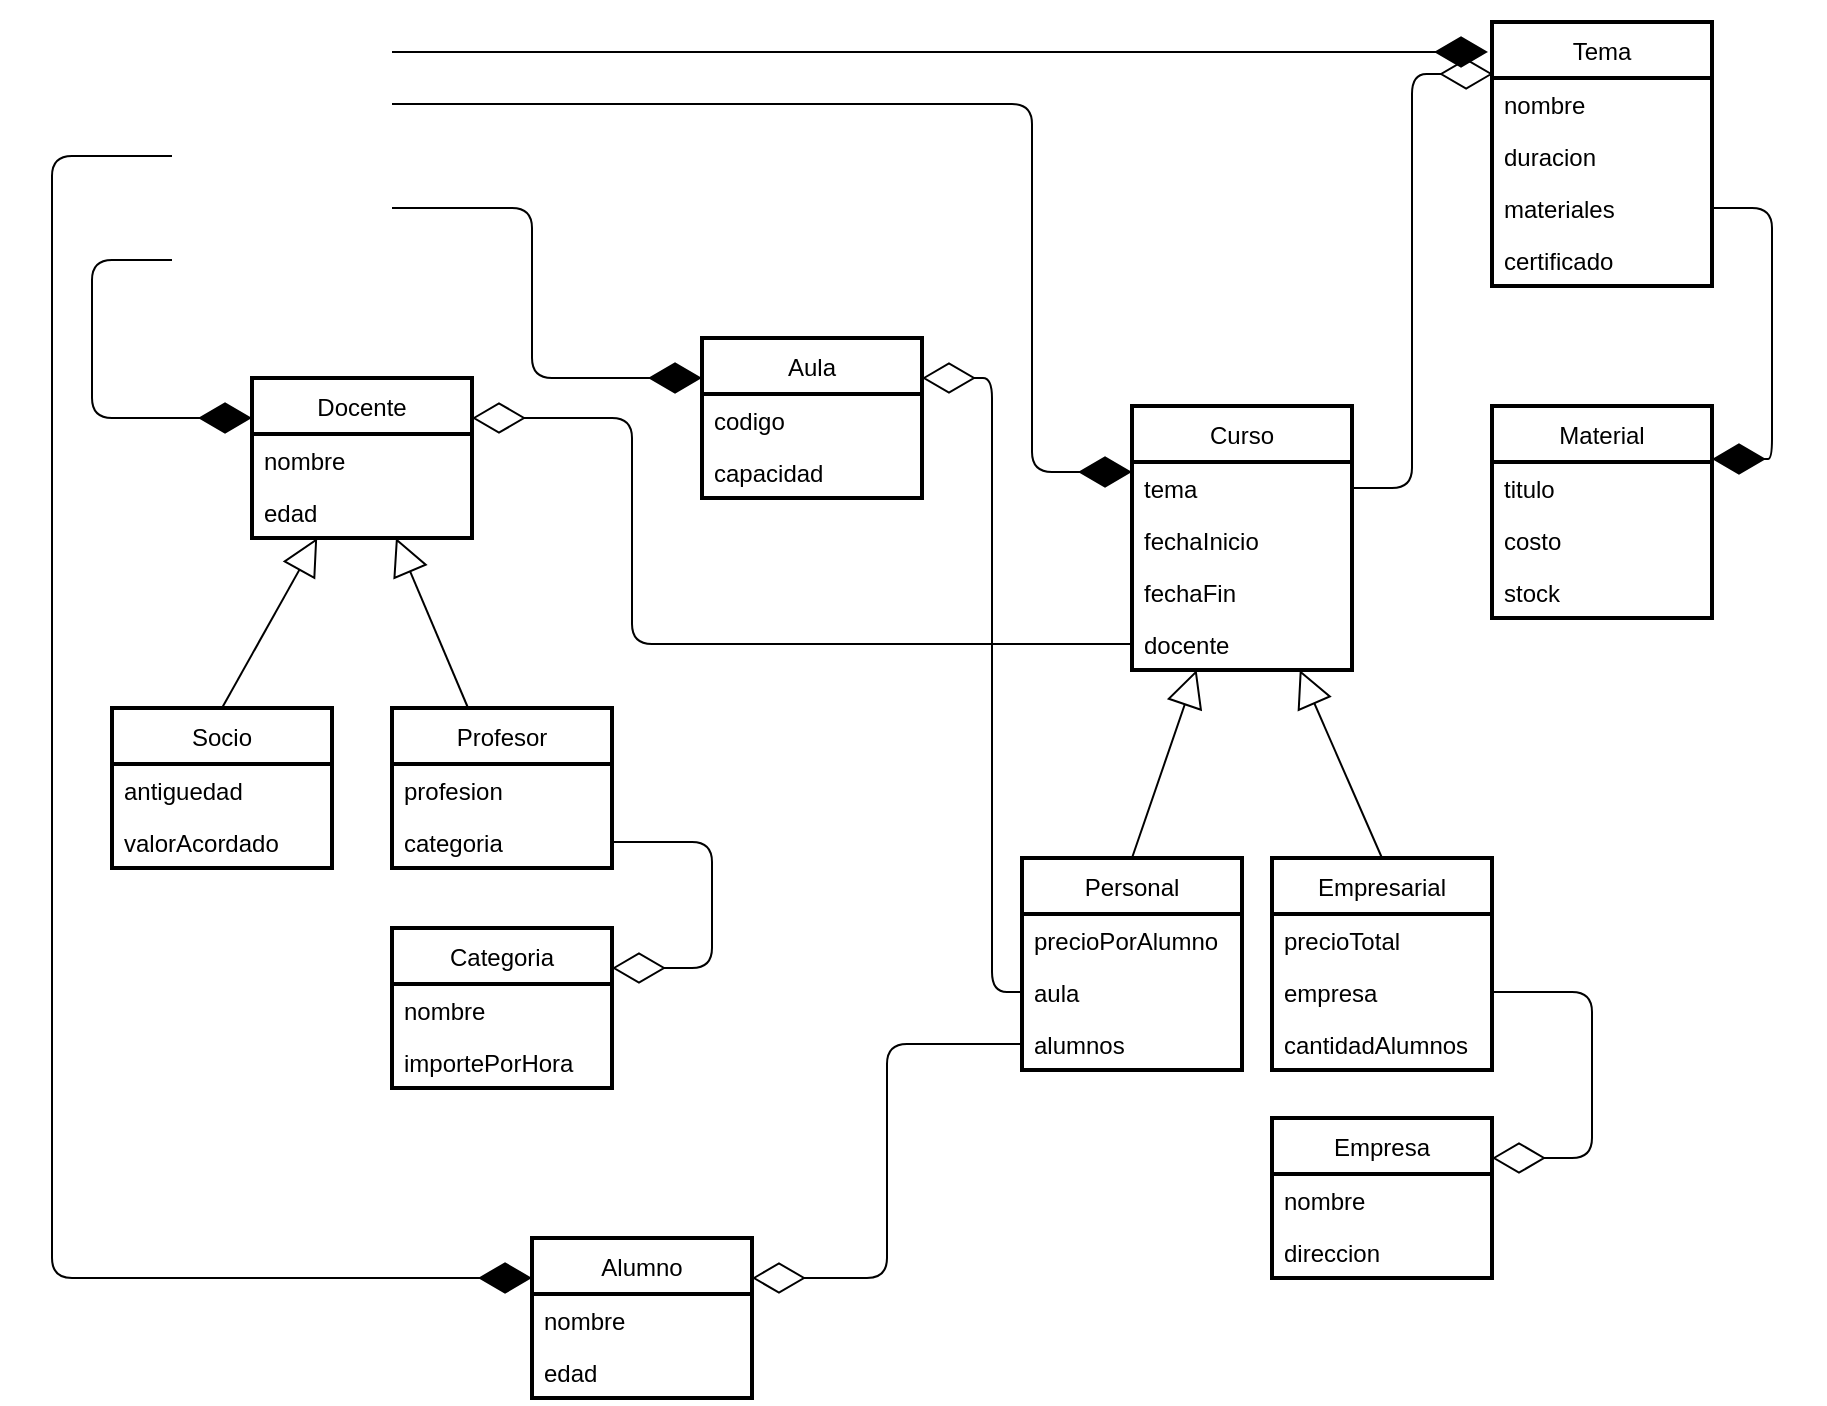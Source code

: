 <mxfile version="20.2.3" type="device"><diagram id="hC_DU1yzVMjFovWQBRr0" name="Page-1"><mxGraphModel dx="1813" dy="481" grid="1" gridSize="10" guides="1" tooltips="1" connect="1" arrows="1" fold="1" page="1" pageScale="1" pageWidth="850" pageHeight="1100" math="0" shadow="0"><root><mxCell id="0"/><mxCell id="1" parent="0"/><object label="Alumno" placeholders="1" nkjk="jñjlkjlkf" id="C35kZijV5DGJjK3NERpJ-11"><mxCell style="swimlane;fontStyle=0;childLayout=stackLayout;horizontal=1;startSize=28;horizontalStack=0;resizeParent=1;resizeParentMax=0;resizeLast=0;collapsible=1;marginBottom=0;swimlaneLine=1;gradientColor=none;strokeWidth=2;rounded=0;shadow=0;glass=0;comic=0;recursiveResize=1;autosize=1;" parent="1" vertex="1"><mxGeometry x="230" y="670" width="110" height="80" as="geometry"><mxRectangle x="50" y="40" width="70" height="26" as="alternateBounds"/></mxGeometry></mxCell></object><mxCell id="C35kZijV5DGJjK3NERpJ-12" value="nombre" style="text;strokeColor=none;fillColor=none;align=left;verticalAlign=top;spacingLeft=4;spacingRight=4;overflow=hidden;rotatable=0;points=[[0,0.5],[1,0.5]];portConstraint=eastwest;" parent="C35kZijV5DGJjK3NERpJ-11" vertex="1"><mxGeometry y="28" width="110" height="26" as="geometry"/></mxCell><mxCell id="C35kZijV5DGJjK3NERpJ-13" value="edad" style="text;strokeColor=none;fillColor=none;align=left;verticalAlign=top;spacingLeft=4;spacingRight=4;overflow=hidden;rotatable=0;points=[[0,0.5],[1,0.5]];portConstraint=eastwest;" parent="C35kZijV5DGJjK3NERpJ-11" vertex="1"><mxGeometry y="54" width="110" height="26" as="geometry"/></mxCell><object label="Socio" placeholders="1" nkjk="jñjlkjlkf" id="C35kZijV5DGJjK3NERpJ-19"><mxCell style="swimlane;fontStyle=0;childLayout=stackLayout;horizontal=1;startSize=28;horizontalStack=0;resizeParent=1;resizeParentMax=0;resizeLast=0;collapsible=1;marginBottom=0;swimlaneLine=1;gradientColor=none;strokeWidth=2;rounded=0;shadow=0;glass=0;comic=0;recursiveResize=1;autosize=1;" parent="1" vertex="1"><mxGeometry x="20" y="405" width="110" height="80" as="geometry"><mxRectangle x="50" y="40" width="70" height="26" as="alternateBounds"/></mxGeometry></mxCell></object><mxCell id="C35kZijV5DGJjK3NERpJ-20" value="antiguedad" style="text;strokeColor=none;fillColor=none;align=left;verticalAlign=top;spacingLeft=4;spacingRight=4;overflow=hidden;rotatable=0;points=[[0,0.5],[1,0.5]];portConstraint=eastwest;" parent="C35kZijV5DGJjK3NERpJ-19" vertex="1"><mxGeometry y="28" width="110" height="26" as="geometry"/></mxCell><mxCell id="C35kZijV5DGJjK3NERpJ-21" value="valorAcordado" style="text;strokeColor=none;fillColor=none;align=left;verticalAlign=top;spacingLeft=4;spacingRight=4;overflow=hidden;rotatable=0;points=[[0,0.5],[1,0.5]];portConstraint=eastwest;" parent="C35kZijV5DGJjK3NERpJ-19" vertex="1"><mxGeometry y="54" width="110" height="26" as="geometry"/></mxCell><object label="Docente" placeholders="1" nkjk="jñjlkjlkf" id="C35kZijV5DGJjK3NERpJ-25"><mxCell style="swimlane;fontStyle=0;childLayout=stackLayout;horizontal=1;startSize=28;horizontalStack=0;resizeParent=1;resizeParentMax=0;resizeLast=0;collapsible=1;marginBottom=0;swimlaneLine=1;gradientColor=none;strokeWidth=2;rounded=0;shadow=0;glass=0;comic=0;recursiveResize=1;autosize=1;" parent="1" vertex="1"><mxGeometry x="90" y="240" width="110" height="80" as="geometry"><mxRectangle x="50" y="40" width="70" height="26" as="alternateBounds"/></mxGeometry></mxCell></object><mxCell id="C35kZijV5DGJjK3NERpJ-26" value="nombre" style="text;strokeColor=none;fillColor=none;align=left;verticalAlign=top;spacingLeft=4;spacingRight=4;overflow=hidden;rotatable=0;points=[[0,0.5],[1,0.5]];portConstraint=eastwest;" parent="C35kZijV5DGJjK3NERpJ-25" vertex="1"><mxGeometry y="28" width="110" height="26" as="geometry"/></mxCell><mxCell id="C35kZijV5DGJjK3NERpJ-27" value="edad" style="text;strokeColor=none;fillColor=none;align=left;verticalAlign=top;spacingLeft=4;spacingRight=4;overflow=hidden;rotatable=0;points=[[0,0.5],[1,0.5]];portConstraint=eastwest;" parent="C35kZijV5DGJjK3NERpJ-25" vertex="1"><mxGeometry y="54" width="110" height="26" as="geometry"/></mxCell><object label="Profesor" placeholders="1" nkjk="jñjlkjlkf" id="C35kZijV5DGJjK3NERpJ-28"><mxCell style="swimlane;fontStyle=0;childLayout=stackLayout;horizontal=1;startSize=28;horizontalStack=0;resizeParent=1;resizeParentMax=0;resizeLast=0;collapsible=1;marginBottom=0;swimlaneLine=1;gradientColor=none;strokeWidth=2;rounded=0;shadow=0;glass=0;comic=0;recursiveResize=1;autosize=1;" parent="1" vertex="1"><mxGeometry x="160" y="405" width="110" height="80" as="geometry"><mxRectangle x="50" y="40" width="70" height="26" as="alternateBounds"/></mxGeometry></mxCell></object><mxCell id="C35kZijV5DGJjK3NERpJ-29" value="profesion" style="text;strokeColor=none;fillColor=none;align=left;verticalAlign=top;spacingLeft=4;spacingRight=4;overflow=hidden;rotatable=0;points=[[0,0.5],[1,0.5]];portConstraint=eastwest;" parent="C35kZijV5DGJjK3NERpJ-28" vertex="1"><mxGeometry y="28" width="110" height="26" as="geometry"/></mxCell><mxCell id="C35kZijV5DGJjK3NERpJ-30" value="categoria" style="text;strokeColor=none;fillColor=none;align=left;verticalAlign=top;spacingLeft=4;spacingRight=4;overflow=hidden;rotatable=0;points=[[0,0.5],[1,0.5]];portConstraint=eastwest;" parent="C35kZijV5DGJjK3NERpJ-28" vertex="1"><mxGeometry y="54" width="110" height="26" as="geometry"/></mxCell><mxCell id="C35kZijV5DGJjK3NERpJ-32" value="" style="endArrow=block;endSize=16;endFill=0;html=1;exitX=0.5;exitY=0;exitDx=0;exitDy=0;" parent="1" source="C35kZijV5DGJjK3NERpJ-19" target="C35kZijV5DGJjK3NERpJ-25" edge="1"><mxGeometry width="160" relative="1" as="geometry"><mxPoint x="75" y="480" as="sourcePoint"/><mxPoint x="235" y="480" as="targetPoint"/></mxGeometry></mxCell><mxCell id="C35kZijV5DGJjK3NERpJ-33" value="" style="endArrow=block;endSize=16;endFill=0;html=1;" parent="1" source="C35kZijV5DGJjK3NERpJ-28" target="C35kZijV5DGJjK3NERpJ-25" edge="1"><mxGeometry width="160" relative="1" as="geometry"><mxPoint x="85" y="370" as="sourcePoint"/><mxPoint x="120" y="330" as="targetPoint"/></mxGeometry></mxCell><object label="Categoria" placeholders="1" nkjk="jñjlkjlkf" id="C35kZijV5DGJjK3NERpJ-34"><mxCell style="swimlane;fontStyle=0;childLayout=stackLayout;horizontal=1;startSize=28;horizontalStack=0;resizeParent=1;resizeParentMax=0;resizeLast=0;collapsible=1;marginBottom=0;swimlaneLine=1;gradientColor=none;strokeWidth=2;rounded=0;shadow=0;glass=0;comic=0;recursiveResize=1;autosize=1;" parent="1" vertex="1"><mxGeometry x="160" y="515" width="110" height="80" as="geometry"><mxRectangle x="50" y="40" width="70" height="26" as="alternateBounds"/></mxGeometry></mxCell></object><mxCell id="C35kZijV5DGJjK3NERpJ-35" value="nombre" style="text;strokeColor=none;fillColor=none;align=left;verticalAlign=top;spacingLeft=4;spacingRight=4;overflow=hidden;rotatable=0;points=[[0,0.5],[1,0.5]];portConstraint=eastwest;" parent="C35kZijV5DGJjK3NERpJ-34" vertex="1"><mxGeometry y="28" width="110" height="26" as="geometry"/></mxCell><mxCell id="C35kZijV5DGJjK3NERpJ-36" value="importePorHora" style="text;strokeColor=none;fillColor=none;align=left;verticalAlign=top;spacingLeft=4;spacingRight=4;overflow=hidden;rotatable=0;points=[[0,0.5],[1,0.5]];portConstraint=eastwest;" parent="C35kZijV5DGJjK3NERpJ-34" vertex="1"><mxGeometry y="54" width="110" height="26" as="geometry"/></mxCell><mxCell id="C35kZijV5DGJjK3NERpJ-37" value="" style="endArrow=diamondThin;endFill=0;endSize=24;html=1;entryX=1;entryY=0.25;entryDx=0;entryDy=0;exitX=1;exitY=0.5;exitDx=0;exitDy=0;edgeStyle=orthogonalEdgeStyle;" parent="1" source="C35kZijV5DGJjK3NERpJ-30" target="C35kZijV5DGJjK3NERpJ-34" edge="1"><mxGeometry width="160" relative="1" as="geometry"><mxPoint x="20" y="535" as="sourcePoint"/><mxPoint x="180" y="535" as="targetPoint"/><Array as="points"><mxPoint x="320" y="472"/><mxPoint x="320" y="535"/></Array></mxGeometry></mxCell><mxCell id="C35kZijV5DGJjK3NERpJ-38" value="" style="endArrow=diamondThin;endFill=1;endSize=24;html=1;entryX=0;entryY=0.25;entryDx=0;entryDy=0;exitX=0;exitY=0.5;exitDx=0;exitDy=0;edgeStyle=orthogonalEdgeStyle;" parent="1" target="C35kZijV5DGJjK3NERpJ-25" edge="1"><mxGeometry width="160" relative="1" as="geometry"><mxPoint x="50" y="181" as="sourcePoint"/><mxPoint x="180" y="510" as="targetPoint"/><Array as="points"><mxPoint x="10" y="181"/><mxPoint x="10" y="260"/></Array></mxGeometry></mxCell><mxCell id="C35kZijV5DGJjK3NERpJ-39" value="" style="endArrow=diamondThin;endFill=1;endSize=24;html=1;entryX=0;entryY=0.25;entryDx=0;entryDy=0;exitX=0;exitY=0.5;exitDx=0;exitDy=0;edgeStyle=orthogonalEdgeStyle;" parent="1" target="C35kZijV5DGJjK3NERpJ-11" edge="1"><mxGeometry width="160" relative="1" as="geometry"><mxPoint x="50" y="129" as="sourcePoint"/><mxPoint x="100" y="270" as="targetPoint"/><Array as="points"><mxPoint x="-10" y="129"/><mxPoint x="-10" y="690"/></Array></mxGeometry></mxCell><object label="Material" placeholders="1" nkjk="jñjlkjlkf" id="C35kZijV5DGJjK3NERpJ-40"><mxCell style="swimlane;fontStyle=0;childLayout=stackLayout;horizontal=1;startSize=28;horizontalStack=0;resizeParent=1;resizeParentMax=0;resizeLast=0;collapsible=1;marginBottom=0;swimlaneLine=1;gradientColor=none;strokeWidth=2;rounded=0;shadow=0;glass=0;comic=0;recursiveResize=1;autosize=1;" parent="1" vertex="1"><mxGeometry x="710" y="254" width="110" height="106" as="geometry"><mxRectangle x="50" y="40" width="70" height="26" as="alternateBounds"/></mxGeometry></mxCell></object><mxCell id="C35kZijV5DGJjK3NERpJ-41" value="titulo" style="text;strokeColor=none;fillColor=none;align=left;verticalAlign=top;spacingLeft=4;spacingRight=4;overflow=hidden;rotatable=0;points=[[0,0.5],[1,0.5]];portConstraint=eastwest;" parent="C35kZijV5DGJjK3NERpJ-40" vertex="1"><mxGeometry y="28" width="110" height="26" as="geometry"/></mxCell><mxCell id="C35kZijV5DGJjK3NERpJ-42" value="costo" style="text;strokeColor=none;fillColor=none;align=left;verticalAlign=top;spacingLeft=4;spacingRight=4;overflow=hidden;rotatable=0;points=[[0,0.5],[1,0.5]];portConstraint=eastwest;" parent="C35kZijV5DGJjK3NERpJ-40" vertex="1"><mxGeometry y="54" width="110" height="26" as="geometry"/></mxCell><mxCell id="C35kZijV5DGJjK3NERpJ-43" value="stock" style="text;strokeColor=none;fillColor=none;align=left;verticalAlign=top;spacingLeft=4;spacingRight=4;overflow=hidden;rotatable=0;points=[[0,0.5],[1,0.5]];portConstraint=eastwest;" parent="C35kZijV5DGJjK3NERpJ-40" vertex="1"><mxGeometry y="80" width="110" height="26" as="geometry"/></mxCell><object label="Tema" placeholders="1" nkjk="jñjlkjlkf" id="C35kZijV5DGJjK3NERpJ-44"><mxCell style="swimlane;fontStyle=0;childLayout=stackLayout;horizontal=1;startSize=28;horizontalStack=0;resizeParent=1;resizeParentMax=0;resizeLast=0;collapsible=1;marginBottom=0;swimlaneLine=1;gradientColor=none;strokeWidth=2;rounded=0;shadow=0;glass=0;comic=0;recursiveResize=1;autosize=1;" parent="1" vertex="1"><mxGeometry x="710" y="62" width="110" height="132" as="geometry"><mxRectangle x="50" y="40" width="70" height="26" as="alternateBounds"/></mxGeometry></mxCell></object><mxCell id="C35kZijV5DGJjK3NERpJ-45" value="nombre" style="text;strokeColor=none;fillColor=none;align=left;verticalAlign=top;spacingLeft=4;spacingRight=4;overflow=hidden;rotatable=0;points=[[0,0.5],[1,0.5]];portConstraint=eastwest;" parent="C35kZijV5DGJjK3NERpJ-44" vertex="1"><mxGeometry y="28" width="110" height="26" as="geometry"/></mxCell><mxCell id="C35kZijV5DGJjK3NERpJ-46" value="duracion" style="text;strokeColor=none;fillColor=none;align=left;verticalAlign=top;spacingLeft=4;spacingRight=4;overflow=hidden;rotatable=0;points=[[0,0.5],[1,0.5]];portConstraint=eastwest;" parent="C35kZijV5DGJjK3NERpJ-44" vertex="1"><mxGeometry y="54" width="110" height="26" as="geometry"/></mxCell><mxCell id="C35kZijV5DGJjK3NERpJ-48" value="materiales" style="text;strokeColor=none;fillColor=none;align=left;verticalAlign=top;spacingLeft=4;spacingRight=4;overflow=hidden;rotatable=0;points=[[0,0.5],[1,0.5]];portConstraint=eastwest;" parent="C35kZijV5DGJjK3NERpJ-44" vertex="1"><mxGeometry y="80" width="110" height="26" as="geometry"/></mxCell><mxCell id="C35kZijV5DGJjK3NERpJ-47" value="certificado" style="text;strokeColor=none;fillColor=none;align=left;verticalAlign=top;spacingLeft=4;spacingRight=4;overflow=hidden;rotatable=0;points=[[0,0.5],[1,0.5]];portConstraint=eastwest;" parent="C35kZijV5DGJjK3NERpJ-44" vertex="1"><mxGeometry y="106" width="110" height="26" as="geometry"/></mxCell><mxCell id="C35kZijV5DGJjK3NERpJ-49" value="" style="endArrow=diamondThin;endFill=1;endSize=24;html=1;exitX=1;exitY=0.5;exitDx=0;exitDy=0;entryX=1;entryY=0.25;entryDx=0;entryDy=0;edgeStyle=orthogonalEdgeStyle;" parent="1" source="C35kZijV5DGJjK3NERpJ-48" target="C35kZijV5DGJjK3NERpJ-40" edge="1"><mxGeometry width="160" relative="1" as="geometry"><mxPoint x="-10" y="510" as="sourcePoint"/><mxPoint x="150" y="510" as="targetPoint"/><Array as="points"><mxPoint x="850" y="155"/><mxPoint x="850" y="281"/></Array></mxGeometry></mxCell><object label="Curso" placeholders="1" nkjk="jñjlkjlkf" id="C35kZijV5DGJjK3NERpJ-50"><mxCell style="swimlane;fontStyle=0;childLayout=stackLayout;horizontal=1;startSize=28;horizontalStack=0;resizeParent=1;resizeParentMax=0;resizeLast=0;collapsible=1;marginBottom=0;swimlaneLine=1;gradientColor=none;strokeWidth=2;rounded=0;shadow=0;glass=0;comic=0;recursiveResize=1;autosize=1;" parent="1" vertex="1"><mxGeometry x="530" y="254" width="110" height="132" as="geometry"><mxRectangle x="50" y="40" width="70" height="26" as="alternateBounds"/></mxGeometry></mxCell></object><mxCell id="C35kZijV5DGJjK3NERpJ-51" value="tema" style="text;strokeColor=none;fillColor=none;align=left;verticalAlign=top;spacingLeft=4;spacingRight=4;overflow=hidden;rotatable=0;points=[[0,0.5],[1,0.5]];portConstraint=eastwest;" parent="C35kZijV5DGJjK3NERpJ-50" vertex="1"><mxGeometry y="28" width="110" height="26" as="geometry"/></mxCell><mxCell id="C35kZijV5DGJjK3NERpJ-52" value="fechaInicio" style="text;strokeColor=none;fillColor=none;align=left;verticalAlign=top;spacingLeft=4;spacingRight=4;overflow=hidden;rotatable=0;points=[[0,0.5],[1,0.5]];portConstraint=eastwest;" parent="C35kZijV5DGJjK3NERpJ-50" vertex="1"><mxGeometry y="54" width="110" height="26" as="geometry"/></mxCell><mxCell id="C35kZijV5DGJjK3NERpJ-53" value="fechaFin" style="text;strokeColor=none;fillColor=none;align=left;verticalAlign=top;spacingLeft=4;spacingRight=4;overflow=hidden;rotatable=0;points=[[0,0.5],[1,0.5]];portConstraint=eastwest;" parent="C35kZijV5DGJjK3NERpJ-50" vertex="1"><mxGeometry y="80" width="110" height="26" as="geometry"/></mxCell><mxCell id="C35kZijV5DGJjK3NERpJ-54" value="docente" style="text;strokeColor=none;fillColor=none;align=left;verticalAlign=top;spacingLeft=4;spacingRight=4;overflow=hidden;rotatable=0;points=[[0,0.5],[1,0.5]];portConstraint=eastwest;" parent="C35kZijV5DGJjK3NERpJ-50" vertex="1"><mxGeometry y="106" width="110" height="26" as="geometry"/></mxCell><mxCell id="C35kZijV5DGJjK3NERpJ-55" value="" style="endArrow=block;endSize=16;endFill=0;html=1;exitX=0.5;exitY=0;exitDx=0;exitDy=0;" parent="1" source="C35kZijV5DGJjK3NERpJ-56" target="C35kZijV5DGJjK3NERpJ-50" edge="1"><mxGeometry width="160" relative="1" as="geometry"><mxPoint x="-10" y="570" as="sourcePoint"/><mxPoint x="150" y="570" as="targetPoint"/></mxGeometry></mxCell><object label="Empresarial" placeholders="1" nkjk="jñjlkjlkf" id="C35kZijV5DGJjK3NERpJ-56"><mxCell style="swimlane;fontStyle=0;childLayout=stackLayout;horizontal=1;startSize=28;horizontalStack=0;resizeParent=1;resizeParentMax=0;resizeLast=0;collapsible=1;marginBottom=0;swimlaneLine=1;gradientColor=none;strokeWidth=2;rounded=0;shadow=0;glass=0;comic=0;recursiveResize=1;autosize=1;" parent="1" vertex="1"><mxGeometry x="600" y="480" width="110" height="106" as="geometry"><mxRectangle x="50" y="40" width="70" height="26" as="alternateBounds"/></mxGeometry></mxCell></object><mxCell id="C35kZijV5DGJjK3NERpJ-57" value="precioTotal" style="text;strokeColor=none;fillColor=none;align=left;verticalAlign=top;spacingLeft=4;spacingRight=4;overflow=hidden;rotatable=0;points=[[0,0.5],[1,0.5]];portConstraint=eastwest;" parent="C35kZijV5DGJjK3NERpJ-56" vertex="1"><mxGeometry y="28" width="110" height="26" as="geometry"/></mxCell><mxCell id="C35kZijV5DGJjK3NERpJ-58" value="empresa" style="text;strokeColor=none;fillColor=none;align=left;verticalAlign=top;spacingLeft=4;spacingRight=4;overflow=hidden;rotatable=0;points=[[0,0.5],[1,0.5]];portConstraint=eastwest;" parent="C35kZijV5DGJjK3NERpJ-56" vertex="1"><mxGeometry y="54" width="110" height="26" as="geometry"/></mxCell><mxCell id="C35kZijV5DGJjK3NERpJ-59" value="cantidadAlumnos" style="text;strokeColor=none;fillColor=none;align=left;verticalAlign=top;spacingLeft=4;spacingRight=4;overflow=hidden;rotatable=0;points=[[0,0.5],[1,0.5]];portConstraint=eastwest;" parent="C35kZijV5DGJjK3NERpJ-56" vertex="1"><mxGeometry y="80" width="110" height="26" as="geometry"/></mxCell><object label="Empresa" placeholders="1" nkjk="jñjlkjlkf" id="C35kZijV5DGJjK3NERpJ-61"><mxCell style="swimlane;fontStyle=0;childLayout=stackLayout;horizontal=1;startSize=28;horizontalStack=0;resizeParent=1;resizeParentMax=0;resizeLast=0;collapsible=1;marginBottom=0;swimlaneLine=1;gradientColor=none;strokeWidth=2;rounded=0;shadow=0;glass=0;comic=0;recursiveResize=1;autosize=1;" parent="1" vertex="1"><mxGeometry x="600" y="610" width="110" height="80" as="geometry"><mxRectangle x="50" y="40" width="70" height="26" as="alternateBounds"/></mxGeometry></mxCell></object><mxCell id="C35kZijV5DGJjK3NERpJ-62" value="nombre" style="text;strokeColor=none;fillColor=none;align=left;verticalAlign=top;spacingLeft=4;spacingRight=4;overflow=hidden;rotatable=0;points=[[0,0.5],[1,0.5]];portConstraint=eastwest;" parent="C35kZijV5DGJjK3NERpJ-61" vertex="1"><mxGeometry y="28" width="110" height="26" as="geometry"/></mxCell><mxCell id="C35kZijV5DGJjK3NERpJ-63" value="direccion" style="text;strokeColor=none;fillColor=none;align=left;verticalAlign=top;spacingLeft=4;spacingRight=4;overflow=hidden;rotatable=0;points=[[0,0.5],[1,0.5]];portConstraint=eastwest;" parent="C35kZijV5DGJjK3NERpJ-61" vertex="1"><mxGeometry y="54" width="110" height="26" as="geometry"/></mxCell><object label="Personal" placeholders="1" nkjk="jñjlkjlkf" id="C35kZijV5DGJjK3NERpJ-66"><mxCell style="swimlane;fontStyle=0;childLayout=stackLayout;horizontal=1;startSize=28;horizontalStack=0;resizeParent=1;resizeParentMax=0;resizeLast=0;collapsible=1;marginBottom=0;swimlaneLine=1;gradientColor=none;strokeWidth=2;rounded=0;shadow=0;glass=0;comic=0;recursiveResize=1;autosize=1;" parent="1" vertex="1"><mxGeometry x="475" y="480" width="110" height="106" as="geometry"><mxRectangle x="50" y="40" width="70" height="26" as="alternateBounds"/></mxGeometry></mxCell></object><mxCell id="C35kZijV5DGJjK3NERpJ-67" value="precioPorAlumno" style="text;strokeColor=none;fillColor=none;align=left;verticalAlign=top;spacingLeft=4;spacingRight=4;overflow=hidden;rotatable=0;points=[[0,0.5],[1,0.5]];portConstraint=eastwest;" parent="C35kZijV5DGJjK3NERpJ-66" vertex="1"><mxGeometry y="28" width="110" height="26" as="geometry"/></mxCell><mxCell id="C35kZijV5DGJjK3NERpJ-68" value="aula" style="text;strokeColor=none;fillColor=none;align=left;verticalAlign=top;spacingLeft=4;spacingRight=4;overflow=hidden;rotatable=0;points=[[0,0.5],[1,0.5]];portConstraint=eastwest;" parent="C35kZijV5DGJjK3NERpJ-66" vertex="1"><mxGeometry y="54" width="110" height="26" as="geometry"/></mxCell><mxCell id="C35kZijV5DGJjK3NERpJ-69" value="alumnos" style="text;strokeColor=none;fillColor=none;align=left;verticalAlign=top;spacingLeft=4;spacingRight=4;overflow=hidden;rotatable=0;points=[[0,0.5],[1,0.5]];portConstraint=eastwest;" parent="C35kZijV5DGJjK3NERpJ-66" vertex="1"><mxGeometry y="80" width="110" height="26" as="geometry"/></mxCell><mxCell id="C35kZijV5DGJjK3NERpJ-70" value="" style="endArrow=block;endSize=16;endFill=0;html=1;exitX=0.5;exitY=0;exitDx=0;exitDy=0;" parent="1" source="C35kZijV5DGJjK3NERpJ-66" target="C35kZijV5DGJjK3NERpJ-50" edge="1"><mxGeometry width="160" relative="1" as="geometry"><mxPoint x="-10" y="660" as="sourcePoint"/><mxPoint x="150" y="660" as="targetPoint"/></mxGeometry></mxCell><mxCell id="C35kZijV5DGJjK3NERpJ-71" value="" style="endArrow=diamondThin;endFill=0;endSize=24;html=1;exitX=1;exitY=0.5;exitDx=0;exitDy=0;edgeStyle=orthogonalEdgeStyle;" parent="1" source="C35kZijV5DGJjK3NERpJ-58" edge="1"><mxGeometry width="160" relative="1" as="geometry"><mxPoint x="-10" y="660" as="sourcePoint"/><mxPoint x="710" y="630" as="targetPoint"/><Array as="points"><mxPoint x="760" y="547"/><mxPoint x="760" y="630"/></Array></mxGeometry></mxCell><object label="Aula" placeholders="1" nkjk="jñjlkjlkf" id="C35kZijV5DGJjK3NERpJ-72"><mxCell style="swimlane;fontStyle=0;childLayout=stackLayout;horizontal=1;startSize=28;horizontalStack=0;resizeParent=1;resizeParentMax=0;resizeLast=0;collapsible=1;marginBottom=0;swimlaneLine=1;gradientColor=none;strokeWidth=2;rounded=0;shadow=0;glass=0;comic=0;recursiveResize=1;autosize=1;" parent="1" vertex="1"><mxGeometry x="315" y="220" width="110" height="80" as="geometry"><mxRectangle x="50" y="40" width="70" height="26" as="alternateBounds"/></mxGeometry></mxCell></object><mxCell id="C35kZijV5DGJjK3NERpJ-73" value="codigo" style="text;strokeColor=none;fillColor=none;align=left;verticalAlign=top;spacingLeft=4;spacingRight=4;overflow=hidden;rotatable=0;points=[[0,0.5],[1,0.5]];portConstraint=eastwest;" parent="C35kZijV5DGJjK3NERpJ-72" vertex="1"><mxGeometry y="28" width="110" height="26" as="geometry"/></mxCell><mxCell id="C35kZijV5DGJjK3NERpJ-74" value="capacidad" style="text;strokeColor=none;fillColor=none;align=left;verticalAlign=top;spacingLeft=4;spacingRight=4;overflow=hidden;rotatable=0;points=[[0,0.5],[1,0.5]];portConstraint=eastwest;" parent="C35kZijV5DGJjK3NERpJ-72" vertex="1"><mxGeometry y="54" width="110" height="26" as="geometry"/></mxCell><mxCell id="C35kZijV5DGJjK3NERpJ-75" value="" style="endArrow=diamondThin;endFill=1;endSize=24;html=1;exitX=1;exitY=0.5;exitDx=0;exitDy=0;edgeStyle=orthogonalEdgeStyle;" parent="1" edge="1"><mxGeometry width="160" relative="1" as="geometry"><mxPoint x="160" y="77.0" as="sourcePoint"/><mxPoint x="708" y="77" as="targetPoint"/><Array as="points"><mxPoint x="450" y="77"/><mxPoint x="450" y="77"/></Array></mxGeometry></mxCell><mxCell id="C35kZijV5DGJjK3NERpJ-76" value="" style="endArrow=diamondThin;endFill=0;endSize=24;html=1;exitX=1;exitY=0.5;exitDx=0;exitDy=0;entryX=0.005;entryY=0.197;entryDx=0;entryDy=0;entryPerimeter=0;edgeStyle=orthogonalEdgeStyle;" parent="1" source="C35kZijV5DGJjK3NERpJ-51" target="C35kZijV5DGJjK3NERpJ-44" edge="1"><mxGeometry width="160" relative="1" as="geometry"><mxPoint x="-10" y="710" as="sourcePoint"/><mxPoint x="510" y="78" as="targetPoint"/><Array as="points"><mxPoint x="670" y="295"/><mxPoint x="670" y="88"/></Array></mxGeometry></mxCell><mxCell id="C35kZijV5DGJjK3NERpJ-78" value="" style="endArrow=diamondThin;endFill=1;endSize=24;html=1;entryX=0;entryY=0.25;entryDx=0;entryDy=0;exitX=1;exitY=0.5;exitDx=0;exitDy=0;edgeStyle=orthogonalEdgeStyle;" parent="1" target="C35kZijV5DGJjK3NERpJ-72" edge="1"><mxGeometry width="160" relative="1" as="geometry"><mxPoint x="160" y="155" as="sourcePoint"/><mxPoint x="325" y="70" as="targetPoint"/><Array as="points"><mxPoint x="230" y="155"/><mxPoint x="230" y="240"/></Array></mxGeometry></mxCell><mxCell id="C35kZijV5DGJjK3NERpJ-79" value="" style="endArrow=diamondThin;endFill=0;endSize=24;html=1;entryX=1;entryY=0.25;entryDx=0;entryDy=0;exitX=0;exitY=0.5;exitDx=0;exitDy=0;edgeStyle=orthogonalEdgeStyle;" parent="1" source="C35kZijV5DGJjK3NERpJ-54" target="C35kZijV5DGJjK3NERpJ-25" edge="1"><mxGeometry width="160" relative="1" as="geometry"><mxPoint x="280" y="482" as="sourcePoint"/><mxPoint x="280" y="545" as="targetPoint"/><Array as="points"><mxPoint x="280" y="373"/><mxPoint x="280" y="260"/></Array></mxGeometry></mxCell><mxCell id="C35kZijV5DGJjK3NERpJ-80" value="" style="endArrow=diamondThin;endFill=0;endSize=24;html=1;entryX=1;entryY=0.25;entryDx=0;entryDy=0;exitX=0;exitY=0.5;exitDx=0;exitDy=0;edgeStyle=orthogonalEdgeStyle;" parent="1" source="C35kZijV5DGJjK3NERpJ-68" target="C35kZijV5DGJjK3NERpJ-72" edge="1"><mxGeometry width="160" relative="1" as="geometry"><mxPoint x="540" y="383" as="sourcePoint"/><mxPoint x="210" y="270" as="targetPoint"/><Array as="points"><mxPoint x="460" y="547"/><mxPoint x="460" y="240"/></Array></mxGeometry></mxCell><mxCell id="C35kZijV5DGJjK3NERpJ-81" value="" style="endArrow=diamondThin;endFill=0;endSize=24;html=1;exitX=0;exitY=0.5;exitDx=0;exitDy=0;entryX=1;entryY=0.25;entryDx=0;entryDy=0;edgeStyle=orthogonalEdgeStyle;" parent="1" source="C35kZijV5DGJjK3NERpJ-69" target="C35kZijV5DGJjK3NERpJ-11" edge="1"><mxGeometry width="160" relative="1" as="geometry"><mxPoint x="-10" y="770" as="sourcePoint"/><mxPoint x="150" y="770" as="targetPoint"/></mxGeometry></mxCell><mxCell id="C35kZijV5DGJjK3NERpJ-82" value="" style="endArrow=diamondThin;endFill=1;endSize=24;html=1;exitX=1;exitY=0.5;exitDx=0;exitDy=0;edgeStyle=orthogonalEdgeStyle;entryX=0;entryY=0.25;entryDx=0;entryDy=0;" parent="1" target="C35kZijV5DGJjK3NERpJ-50" edge="1"><mxGeometry width="160" relative="1" as="geometry"><mxPoint x="160" y="103.0" as="sourcePoint"/><mxPoint x="718" y="72" as="targetPoint"/><Array as="points"><mxPoint x="480" y="103"/><mxPoint x="480" y="287"/></Array></mxGeometry></mxCell></root></mxGraphModel></diagram></mxfile>